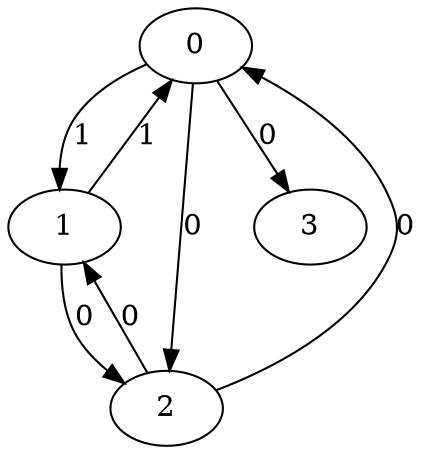 // Source:21 Canonical: -1 0 0 1 0 -1 -1 0 -1 -1 -1 -1 1 0 -1 -1
digraph HRA_from_21_graph_000 {
  0 -> 1 [label="1"];
  0 -> 2 [label="0"];
  1 -> 0 [label="1"];
  1 -> 2 [label="0"];
  2 -> 0 [label="0"];
  2 -> 1 [label="0"];
  0 -> 3 [label="0"];
}

// Source:21 Canonical: -1 0 0 1 0 -1 -1 0 0 -1 -1 -1 1 0 -1 -1
digraph HRA_from_21_graph_001 {
  0 -> 1 [label="1"];
  0 -> 2 [label="0"];
  1 -> 0 [label="1"];
  1 -> 2 [label="0"];
  2 -> 0 [label="0"];
  2 -> 1 [label="0"];
  0 -> 3 [label="0"];
  3 -> 0 [label="0"];
}

// Source:21 Canonical: -1 0 0 1 0 -1 -1 0 -1 -1 -1 -1 1 0 -1 -1
digraph HRA_from_21_graph_002 {
  0 -> 1 [label="1"];
  0 -> 2 [label="0"];
  1 -> 0 [label="1"];
  1 -> 2 [label="0"];
  2 -> 0 [label="0"];
  2 -> 1 [label="0"];
  1 -> 3 [label="0"];
}

// Source:21 Canonical: -1 0 0 1 0 -1 -1 0 -1 -1 -1 -1 1 0 0 -1
digraph HRA_from_21_graph_003 {
  0 -> 1 [label="1"];
  0 -> 2 [label="0"];
  1 -> 0 [label="1"];
  1 -> 2 [label="0"];
  2 -> 0 [label="0"];
  2 -> 1 [label="0"];
  0 -> 3 [label="0"];
  1 -> 3 [label="0"];
}

// Source:21 Canonical: -1 0 0 1 0 -1 -1 0 -1 -1 -1 0 1 0 -1 -1
digraph HRA_from_21_graph_004 {
  0 -> 1 [label="1"];
  0 -> 2 [label="0"];
  1 -> 0 [label="1"];
  1 -> 2 [label="0"];
  2 -> 0 [label="0"];
  2 -> 1 [label="0"];
  3 -> 0 [label="0"];
  1 -> 3 [label="0"];
}

// Source:21 Canonical: -1 0 0 1 0 -1 -1 0 0 -1 -1 -1 1 0 0 -1
digraph HRA_from_21_graph_005 {
  0 -> 1 [label="1"];
  0 -> 2 [label="0"];
  1 -> 0 [label="1"];
  1 -> 2 [label="0"];
  2 -> 0 [label="0"];
  2 -> 1 [label="0"];
  0 -> 3 [label="0"];
  3 -> 0 [label="0"];
  1 -> 3 [label="0"];
}

// Source:21 Canonical: -1 0 0 1 0 -1 -1 0 -1 -1 -1 0 1 0 -1 -1
digraph HRA_from_21_graph_006 {
  0 -> 1 [label="1"];
  0 -> 2 [label="0"];
  1 -> 0 [label="1"];
  1 -> 2 [label="0"];
  2 -> 0 [label="0"];
  2 -> 1 [label="0"];
  0 -> 3 [label="0"];
  3 -> 1 [label="0"];
}

// Source:21 Canonical: -1 0 0 1 0 -1 -1 0 0 -1 -1 0 1 0 -1 -1
digraph HRA_from_21_graph_007 {
  0 -> 1 [label="1"];
  0 -> 2 [label="0"];
  1 -> 0 [label="1"];
  1 -> 2 [label="0"];
  2 -> 0 [label="0"];
  2 -> 1 [label="0"];
  0 -> 3 [label="0"];
  3 -> 0 [label="0"];
  3 -> 1 [label="0"];
}

// Source:21 Canonical: -1 0 0 1 0 -1 -1 0 0 -1 -1 -1 1 0 -1 -1
digraph HRA_from_21_graph_008 {
  0 -> 1 [label="1"];
  0 -> 2 [label="0"];
  1 -> 0 [label="1"];
  1 -> 2 [label="0"];
  2 -> 0 [label="0"];
  2 -> 1 [label="0"];
  1 -> 3 [label="0"];
  3 -> 1 [label="0"];
}

// Source:21 Canonical: -1 0 0 1 0 -1 -1 0 0 -1 -1 -1 1 0 0 -1
digraph HRA_from_21_graph_009 {
  0 -> 1 [label="1"];
  0 -> 2 [label="0"];
  1 -> 0 [label="1"];
  1 -> 2 [label="0"];
  2 -> 0 [label="0"];
  2 -> 1 [label="0"];
  0 -> 3 [label="0"];
  1 -> 3 [label="0"];
  3 -> 1 [label="0"];
}

// Source:21 Canonical: -1 0 0 1 0 -1 -1 0 0 -1 -1 0 1 0 -1 -1
digraph HRA_from_21_graph_010 {
  0 -> 1 [label="1"];
  0 -> 2 [label="0"];
  1 -> 0 [label="1"];
  1 -> 2 [label="0"];
  2 -> 0 [label="0"];
  2 -> 1 [label="0"];
  3 -> 0 [label="0"];
  1 -> 3 [label="0"];
  3 -> 1 [label="0"];
}

// Source:21 Canonical: -1 0 0 1 0 -1 -1 0 0 -1 -1 0 1 0 0 -1
digraph HRA_from_21_graph_011 {
  0 -> 1 [label="1"];
  0 -> 2 [label="0"];
  1 -> 0 [label="1"];
  1 -> 2 [label="0"];
  2 -> 0 [label="0"];
  2 -> 1 [label="0"];
  0 -> 3 [label="0"];
  3 -> 0 [label="0"];
  1 -> 3 [label="0"];
  3 -> 1 [label="0"];
}

// Source:21 Canonical: -1 0 0 0 0 -1 1 -1 0 1 -1 -1 -1 -1 -1 -1
digraph HRA_from_21_graph_012 {
  0 -> 1 [label="1"];
  0 -> 2 [label="0"];
  1 -> 0 [label="1"];
  1 -> 2 [label="0"];
  2 -> 0 [label="0"];
  2 -> 1 [label="0"];
  2 -> 3 [label="0"];
}

// Source:21 Canonical: -1 0 0 0 0 -1 0 1 -1 -1 -1 -1 0 1 -1 -1
digraph HRA_from_21_graph_013 {
  0 -> 1 [label="1"];
  0 -> 2 [label="0"];
  1 -> 0 [label="1"];
  1 -> 2 [label="0"];
  2 -> 0 [label="0"];
  2 -> 1 [label="0"];
  0 -> 3 [label="0"];
  2 -> 3 [label="0"];
}

// Source:21 Canonical: -1 0 0 0 0 -1 1 -1 0 1 -1 -1 -1 0 -1 -1
digraph HRA_from_21_graph_014 {
  0 -> 1 [label="1"];
  0 -> 2 [label="0"];
  1 -> 0 [label="1"];
  1 -> 2 [label="0"];
  2 -> 0 [label="0"];
  2 -> 1 [label="0"];
  3 -> 0 [label="0"];
  2 -> 3 [label="0"];
}

// Source:21 Canonical: -1 0 0 0 0 -1 0 1 -1 0 -1 -1 0 1 -1 -1
digraph HRA_from_21_graph_015 {
  0 -> 1 [label="1"];
  0 -> 2 [label="0"];
  1 -> 0 [label="1"];
  1 -> 2 [label="0"];
  2 -> 0 [label="0"];
  2 -> 1 [label="0"];
  0 -> 3 [label="0"];
  3 -> 0 [label="0"];
  2 -> 3 [label="0"];
}

// Source:21 Canonical: -1 0 0 0 0 -1 0 1 -1 -1 -1 -1 0 1 -1 -1
digraph HRA_from_21_graph_016 {
  0 -> 1 [label="1"];
  0 -> 2 [label="0"];
  1 -> 0 [label="1"];
  1 -> 2 [label="0"];
  2 -> 0 [label="0"];
  2 -> 1 [label="0"];
  1 -> 3 [label="0"];
  2 -> 3 [label="0"];
}

// Source:21 Canonical: -1 0 0 0 0 -1 0 1 -1 -1 -1 -1 0 1 0 -1
digraph HRA_from_21_graph_017 {
  0 -> 1 [label="1"];
  0 -> 2 [label="0"];
  1 -> 0 [label="1"];
  1 -> 2 [label="0"];
  2 -> 0 [label="0"];
  2 -> 1 [label="0"];
  0 -> 3 [label="0"];
  1 -> 3 [label="0"];
  2 -> 3 [label="0"];
}

// Source:21 Canonical: -1 0 0 0 0 -1 0 1 -1 -1 -1 0 0 1 -1 -1
digraph HRA_from_21_graph_018 {
  0 -> 1 [label="1"];
  0 -> 2 [label="0"];
  1 -> 0 [label="1"];
  1 -> 2 [label="0"];
  2 -> 0 [label="0"];
  2 -> 1 [label="0"];
  3 -> 0 [label="0"];
  1 -> 3 [label="0"];
  2 -> 3 [label="0"];
}

// Source:21 Canonical: -1 0 0 0 0 -1 0 1 -1 0 -1 -1 0 1 0 -1
digraph HRA_from_21_graph_019 {
  0 -> 1 [label="1"];
  0 -> 2 [label="0"];
  1 -> 0 [label="1"];
  1 -> 2 [label="0"];
  2 -> 0 [label="0"];
  2 -> 1 [label="0"];
  0 -> 3 [label="0"];
  3 -> 0 [label="0"];
  1 -> 3 [label="0"];
  2 -> 3 [label="0"];
}

// Source:21 Canonical: -1 0 0 0 0 -1 1 -1 0 1 -1 -1 -1 0 -1 -1
digraph HRA_from_21_graph_020 {
  0 -> 1 [label="1"];
  0 -> 2 [label="0"];
  1 -> 0 [label="1"];
  1 -> 2 [label="0"];
  2 -> 0 [label="0"];
  2 -> 1 [label="0"];
  3 -> 1 [label="0"];
  2 -> 3 [label="0"];
}

// Source:21 Canonical: -1 0 0 0 0 -1 0 1 -1 -1 -1 0 0 1 -1 -1
digraph HRA_from_21_graph_021 {
  0 -> 1 [label="1"];
  0 -> 2 [label="0"];
  1 -> 0 [label="1"];
  1 -> 2 [label="0"];
  2 -> 0 [label="0"];
  2 -> 1 [label="0"];
  0 -> 3 [label="0"];
  3 -> 1 [label="0"];
  2 -> 3 [label="0"];
}

// Source:21 Canonical: -1 0 0 0 0 -1 1 -1 0 1 -1 -1 -1 0 0 -1
digraph HRA_from_21_graph_022 {
  0 -> 1 [label="1"];
  0 -> 2 [label="0"];
  1 -> 0 [label="1"];
  1 -> 2 [label="0"];
  2 -> 0 [label="0"];
  2 -> 1 [label="0"];
  3 -> 0 [label="0"];
  3 -> 1 [label="0"];
  2 -> 3 [label="0"];
}

// Source:21 Canonical: -1 0 0 0 0 -1 0 1 -1 0 -1 0 0 1 -1 -1
digraph HRA_from_21_graph_023 {
  0 -> 1 [label="1"];
  0 -> 2 [label="0"];
  1 -> 0 [label="1"];
  1 -> 2 [label="0"];
  2 -> 0 [label="0"];
  2 -> 1 [label="0"];
  0 -> 3 [label="0"];
  3 -> 0 [label="0"];
  3 -> 1 [label="0"];
  2 -> 3 [label="0"];
}

// Source:21 Canonical: -1 0 0 0 0 -1 0 1 -1 0 -1 -1 0 1 -1 -1
digraph HRA_from_21_graph_024 {
  0 -> 1 [label="1"];
  0 -> 2 [label="0"];
  1 -> 0 [label="1"];
  1 -> 2 [label="0"];
  2 -> 0 [label="0"];
  2 -> 1 [label="0"];
  1 -> 3 [label="0"];
  3 -> 1 [label="0"];
  2 -> 3 [label="0"];
}

// Source:21 Canonical: -1 0 0 0 0 -1 0 1 -1 0 -1 -1 0 1 0 -1
digraph HRA_from_21_graph_025 {
  0 -> 1 [label="1"];
  0 -> 2 [label="0"];
  1 -> 0 [label="1"];
  1 -> 2 [label="0"];
  2 -> 0 [label="0"];
  2 -> 1 [label="0"];
  0 -> 3 [label="0"];
  1 -> 3 [label="0"];
  3 -> 1 [label="0"];
  2 -> 3 [label="0"];
}

// Source:21 Canonical: -1 0 0 0 0 -1 0 1 -1 0 -1 0 0 1 -1 -1
digraph HRA_from_21_graph_026 {
  0 -> 1 [label="1"];
  0 -> 2 [label="0"];
  1 -> 0 [label="1"];
  1 -> 2 [label="0"];
  2 -> 0 [label="0"];
  2 -> 1 [label="0"];
  3 -> 0 [label="0"];
  1 -> 3 [label="0"];
  3 -> 1 [label="0"];
  2 -> 3 [label="0"];
}

// Source:21 Canonical: -1 0 0 0 0 -1 0 1 -1 0 -1 0 0 1 0 -1
digraph HRA_from_21_graph_027 {
  0 -> 1 [label="1"];
  0 -> 2 [label="0"];
  1 -> 0 [label="1"];
  1 -> 2 [label="0"];
  2 -> 0 [label="0"];
  2 -> 1 [label="0"];
  0 -> 3 [label="0"];
  3 -> 0 [label="0"];
  1 -> 3 [label="0"];
  3 -> 1 [label="0"];
  2 -> 3 [label="0"];
}

// Source:21 Canonical: -1 0 0 1 0 -1 -1 0 -1 0 -1 -1 1 0 -1 -1
digraph HRA_from_21_graph_028 {
  0 -> 1 [label="1"];
  0 -> 2 [label="0"];
  1 -> 0 [label="1"];
  1 -> 2 [label="0"];
  2 -> 0 [label="0"];
  2 -> 1 [label="0"];
  0 -> 3 [label="0"];
  3 -> 2 [label="0"];
}

// Source:21 Canonical: -1 0 0 1 0 -1 0 -1 0 -1 -1 0 1 -1 0 -1
digraph HRA_from_21_graph_029 {
  0 -> 1 [label="1"];
  0 -> 2 [label="0"];
  1 -> 0 [label="1"];
  1 -> 2 [label="0"];
  2 -> 0 [label="0"];
  2 -> 1 [label="0"];
  0 -> 3 [label="0"];
  3 -> 0 [label="0"];
  3 -> 2 [label="0"];
}

// Source:21 Canonical: -1 0 0 1 0 -1 -1 0 -1 0 -1 -1 1 0 -1 -1
digraph HRA_from_21_graph_030 {
  0 -> 1 [label="1"];
  0 -> 2 [label="0"];
  1 -> 0 [label="1"];
  1 -> 2 [label="0"];
  2 -> 0 [label="0"];
  2 -> 1 [label="0"];
  1 -> 3 [label="0"];
  3 -> 2 [label="0"];
}

// Source:21 Canonical: -1 0 0 1 0 -1 -1 0 -1 0 -1 -1 1 0 0 -1
digraph HRA_from_21_graph_031 {
  0 -> 1 [label="1"];
  0 -> 2 [label="0"];
  1 -> 0 [label="1"];
  1 -> 2 [label="0"];
  2 -> 0 [label="0"];
  2 -> 1 [label="0"];
  0 -> 3 [label="0"];
  1 -> 3 [label="0"];
  3 -> 2 [label="0"];
}

// Source:21 Canonical: -1 0 0 1 0 -1 -1 0 -1 0 -1 0 1 0 -1 -1
digraph HRA_from_21_graph_032 {
  0 -> 1 [label="1"];
  0 -> 2 [label="0"];
  1 -> 0 [label="1"];
  1 -> 2 [label="0"];
  2 -> 0 [label="0"];
  2 -> 1 [label="0"];
  3 -> 0 [label="0"];
  1 -> 3 [label="0"];
  3 -> 2 [label="0"];
}

// Source:21 Canonical: -1 0 0 1 0 -1 0 -1 0 -1 -1 0 1 0 0 -1
digraph HRA_from_21_graph_033 {
  0 -> 1 [label="1"];
  0 -> 2 [label="0"];
  1 -> 0 [label="1"];
  1 -> 2 [label="0"];
  2 -> 0 [label="0"];
  2 -> 1 [label="0"];
  0 -> 3 [label="0"];
  3 -> 0 [label="0"];
  1 -> 3 [label="0"];
  3 -> 2 [label="0"];
}

// Source:21 Canonical: -1 0 0 1 0 -1 -1 0 -1 0 -1 0 1 0 -1 -1
digraph HRA_from_21_graph_034 {
  0 -> 1 [label="1"];
  0 -> 2 [label="0"];
  1 -> 0 [label="1"];
  1 -> 2 [label="0"];
  2 -> 0 [label="0"];
  2 -> 1 [label="0"];
  0 -> 3 [label="0"];
  3 -> 1 [label="0"];
  3 -> 2 [label="0"];
}

// Source:21 Canonical: -1 0 0 0 0 -1 0 1 -1 0 -1 0 -1 1 0 -1
digraph HRA_from_21_graph_035 {
  0 -> 1 [label="1"];
  0 -> 2 [label="0"];
  1 -> 0 [label="1"];
  1 -> 2 [label="0"];
  2 -> 0 [label="0"];
  2 -> 1 [label="0"];
  0 -> 3 [label="0"];
  3 -> 0 [label="0"];
  3 -> 1 [label="0"];
  3 -> 2 [label="0"];
}

// Source:21 Canonical: -1 0 0 1 0 -1 0 -1 0 -1 -1 0 1 -1 0 -1
digraph HRA_from_21_graph_036 {
  0 -> 1 [label="1"];
  0 -> 2 [label="0"];
  1 -> 0 [label="1"];
  1 -> 2 [label="0"];
  2 -> 0 [label="0"];
  2 -> 1 [label="0"];
  1 -> 3 [label="0"];
  3 -> 1 [label="0"];
  3 -> 2 [label="0"];
}

// Source:21 Canonical: -1 0 0 1 0 -1 0 -1 0 -1 -1 0 1 0 0 -1
digraph HRA_from_21_graph_037 {
  0 -> 1 [label="1"];
  0 -> 2 [label="0"];
  1 -> 0 [label="1"];
  1 -> 2 [label="0"];
  2 -> 0 [label="0"];
  2 -> 1 [label="0"];
  0 -> 3 [label="0"];
  1 -> 3 [label="0"];
  3 -> 1 [label="0"];
  3 -> 2 [label="0"];
}

// Source:21 Canonical: -1 0 0 0 0 -1 0 1 -1 0 -1 0 -1 1 0 -1
digraph HRA_from_21_graph_038 {
  0 -> 1 [label="1"];
  0 -> 2 [label="0"];
  1 -> 0 [label="1"];
  1 -> 2 [label="0"];
  2 -> 0 [label="0"];
  2 -> 1 [label="0"];
  3 -> 0 [label="0"];
  1 -> 3 [label="0"];
  3 -> 1 [label="0"];
  3 -> 2 [label="0"];
}

// Source:21 Canonical: -1 0 0 0 0 -1 0 1 -1 0 -1 0 0 1 0 -1
digraph HRA_from_21_graph_039 {
  0 -> 1 [label="1"];
  0 -> 2 [label="0"];
  1 -> 0 [label="1"];
  1 -> 2 [label="0"];
  2 -> 0 [label="0"];
  2 -> 1 [label="0"];
  0 -> 3 [label="0"];
  3 -> 0 [label="0"];
  1 -> 3 [label="0"];
  3 -> 1 [label="0"];
  3 -> 2 [label="0"];
}

// Source:21 Canonical: -1 0 0 0 0 -1 1 -1 0 1 -1 -1 0 -1 -1 -1
digraph HRA_from_21_graph_040 {
  0 -> 1 [label="1"];
  0 -> 2 [label="0"];
  1 -> 0 [label="1"];
  1 -> 2 [label="0"];
  2 -> 0 [label="0"];
  2 -> 1 [label="0"];
  2 -> 3 [label="0"];
  3 -> 2 [label="0"];
}

// Source:21 Canonical: -1 0 0 0 0 -1 0 1 0 -1 -1 -1 0 1 -1 -1
digraph HRA_from_21_graph_041 {
  0 -> 1 [label="1"];
  0 -> 2 [label="0"];
  1 -> 0 [label="1"];
  1 -> 2 [label="0"];
  2 -> 0 [label="0"];
  2 -> 1 [label="0"];
  0 -> 3 [label="0"];
  2 -> 3 [label="0"];
  3 -> 2 [label="0"];
}

// Source:21 Canonical: -1 0 0 0 0 -1 0 -1 0 -1 -1 1 0 -1 1 -1
digraph HRA_from_21_graph_042 {
  0 -> 1 [label="1"];
  0 -> 2 [label="0"];
  1 -> 0 [label="1"];
  1 -> 2 [label="0"];
  2 -> 0 [label="0"];
  2 -> 1 [label="0"];
  3 -> 0 [label="0"];
  2 -> 3 [label="0"];
  3 -> 2 [label="0"];
}

// Source:21 Canonical: -1 0 0 0 0 -1 0 1 0 0 -1 -1 0 1 -1 -1
digraph HRA_from_21_graph_043 {
  0 -> 1 [label="1"];
  0 -> 2 [label="0"];
  1 -> 0 [label="1"];
  1 -> 2 [label="0"];
  2 -> 0 [label="0"];
  2 -> 1 [label="0"];
  0 -> 3 [label="0"];
  3 -> 0 [label="0"];
  2 -> 3 [label="0"];
  3 -> 2 [label="0"];
}

// Source:21 Canonical: -1 0 0 0 0 -1 0 1 0 -1 -1 -1 0 1 -1 -1
digraph HRA_from_21_graph_044 {
  0 -> 1 [label="1"];
  0 -> 2 [label="0"];
  1 -> 0 [label="1"];
  1 -> 2 [label="0"];
  2 -> 0 [label="0"];
  2 -> 1 [label="0"];
  1 -> 3 [label="0"];
  2 -> 3 [label="0"];
  3 -> 2 [label="0"];
}

// Source:21 Canonical: -1 0 0 0 0 -1 0 1 0 -1 -1 -1 0 1 0 -1
digraph HRA_from_21_graph_045 {
  0 -> 1 [label="1"];
  0 -> 2 [label="0"];
  1 -> 0 [label="1"];
  1 -> 2 [label="0"];
  2 -> 0 [label="0"];
  2 -> 1 [label="0"];
  0 -> 3 [label="0"];
  1 -> 3 [label="0"];
  2 -> 3 [label="0"];
  3 -> 2 [label="0"];
}

// Source:21 Canonical: -1 0 0 0 0 -1 0 1 0 -1 -1 0 0 1 -1 -1
digraph HRA_from_21_graph_046 {
  0 -> 1 [label="1"];
  0 -> 2 [label="0"];
  1 -> 0 [label="1"];
  1 -> 2 [label="0"];
  2 -> 0 [label="0"];
  2 -> 1 [label="0"];
  3 -> 0 [label="0"];
  1 -> 3 [label="0"];
  2 -> 3 [label="0"];
  3 -> 2 [label="0"];
}

// Source:21 Canonical: -1 0 0 0 0 -1 0 1 0 0 -1 -1 0 1 0 -1
digraph HRA_from_21_graph_047 {
  0 -> 1 [label="1"];
  0 -> 2 [label="0"];
  1 -> 0 [label="1"];
  1 -> 2 [label="0"];
  2 -> 0 [label="0"];
  2 -> 1 [label="0"];
  0 -> 3 [label="0"];
  3 -> 0 [label="0"];
  1 -> 3 [label="0"];
  2 -> 3 [label="0"];
  3 -> 2 [label="0"];
}

// Source:21 Canonical: -1 0 0 0 0 -1 0 -1 0 -1 -1 1 0 -1 1 -1
digraph HRA_from_21_graph_048 {
  0 -> 1 [label="1"];
  0 -> 2 [label="0"];
  1 -> 0 [label="1"];
  1 -> 2 [label="0"];
  2 -> 0 [label="0"];
  2 -> 1 [label="0"];
  3 -> 1 [label="0"];
  2 -> 3 [label="0"];
  3 -> 2 [label="0"];
}

// Source:21 Canonical: -1 0 0 0 0 -1 0 1 0 -1 -1 0 0 1 -1 -1
digraph HRA_from_21_graph_049 {
  0 -> 1 [label="1"];
  0 -> 2 [label="0"];
  1 -> 0 [label="1"];
  1 -> 2 [label="0"];
  2 -> 0 [label="0"];
  2 -> 1 [label="0"];
  0 -> 3 [label="0"];
  3 -> 1 [label="0"];
  2 -> 3 [label="0"];
  3 -> 2 [label="0"];
}

// Source:21 Canonical: -1 0 0 0 0 -1 0 0 0 -1 -1 1 0 -1 1 -1
digraph HRA_from_21_graph_050 {
  0 -> 1 [label="1"];
  0 -> 2 [label="0"];
  1 -> 0 [label="1"];
  1 -> 2 [label="0"];
  2 -> 0 [label="0"];
  2 -> 1 [label="0"];
  3 -> 0 [label="0"];
  3 -> 1 [label="0"];
  2 -> 3 [label="0"];
  3 -> 2 [label="0"];
}

// Source:21 Canonical: -1 0 0 0 0 -1 0 0 0 0 -1 1 0 -1 1 -1
digraph HRA_from_21_graph_051 {
  0 -> 1 [label="1"];
  0 -> 2 [label="0"];
  1 -> 0 [label="1"];
  1 -> 2 [label="0"];
  2 -> 0 [label="0"];
  2 -> 1 [label="0"];
  0 -> 3 [label="0"];
  3 -> 0 [label="0"];
  3 -> 1 [label="0"];
  2 -> 3 [label="0"];
  3 -> 2 [label="0"];
}

// Source:21 Canonical: -1 0 0 0 0 -1 0 1 0 0 -1 -1 0 1 -1 -1
digraph HRA_from_21_graph_052 {
  0 -> 1 [label="1"];
  0 -> 2 [label="0"];
  1 -> 0 [label="1"];
  1 -> 2 [label="0"];
  2 -> 0 [label="0"];
  2 -> 1 [label="0"];
  1 -> 3 [label="0"];
  3 -> 1 [label="0"];
  2 -> 3 [label="0"];
  3 -> 2 [label="0"];
}

// Source:21 Canonical: -1 0 0 0 0 -1 0 1 0 0 -1 -1 0 1 0 -1
digraph HRA_from_21_graph_053 {
  0 -> 1 [label="1"];
  0 -> 2 [label="0"];
  1 -> 0 [label="1"];
  1 -> 2 [label="0"];
  2 -> 0 [label="0"];
  2 -> 1 [label="0"];
  0 -> 3 [label="0"];
  1 -> 3 [label="0"];
  3 -> 1 [label="0"];
  2 -> 3 [label="0"];
  3 -> 2 [label="0"];
}

// Source:21 Canonical: -1 0 0 0 0 -1 0 0 0 0 -1 1 0 -1 1 -1
digraph HRA_from_21_graph_054 {
  0 -> 1 [label="1"];
  0 -> 2 [label="0"];
  1 -> 0 [label="1"];
  1 -> 2 [label="0"];
  2 -> 0 [label="0"];
  2 -> 1 [label="0"];
  3 -> 0 [label="0"];
  1 -> 3 [label="0"];
  3 -> 1 [label="0"];
  2 -> 3 [label="0"];
  3 -> 2 [label="0"];
}

// Source:21 Canonical: -1 0 0 0 0 -1 0 0 0 0 -1 1 0 0 1 -1
digraph HRA_from_21_graph_055 {
  0 -> 1 [label="1"];
  0 -> 2 [label="0"];
  1 -> 0 [label="1"];
  1 -> 2 [label="0"];
  2 -> 0 [label="0"];
  2 -> 1 [label="0"];
  0 -> 3 [label="0"];
  3 -> 0 [label="0"];
  1 -> 3 [label="0"];
  3 -> 1 [label="0"];
  2 -> 3 [label="0"];
  3 -> 2 [label="0"];
}

